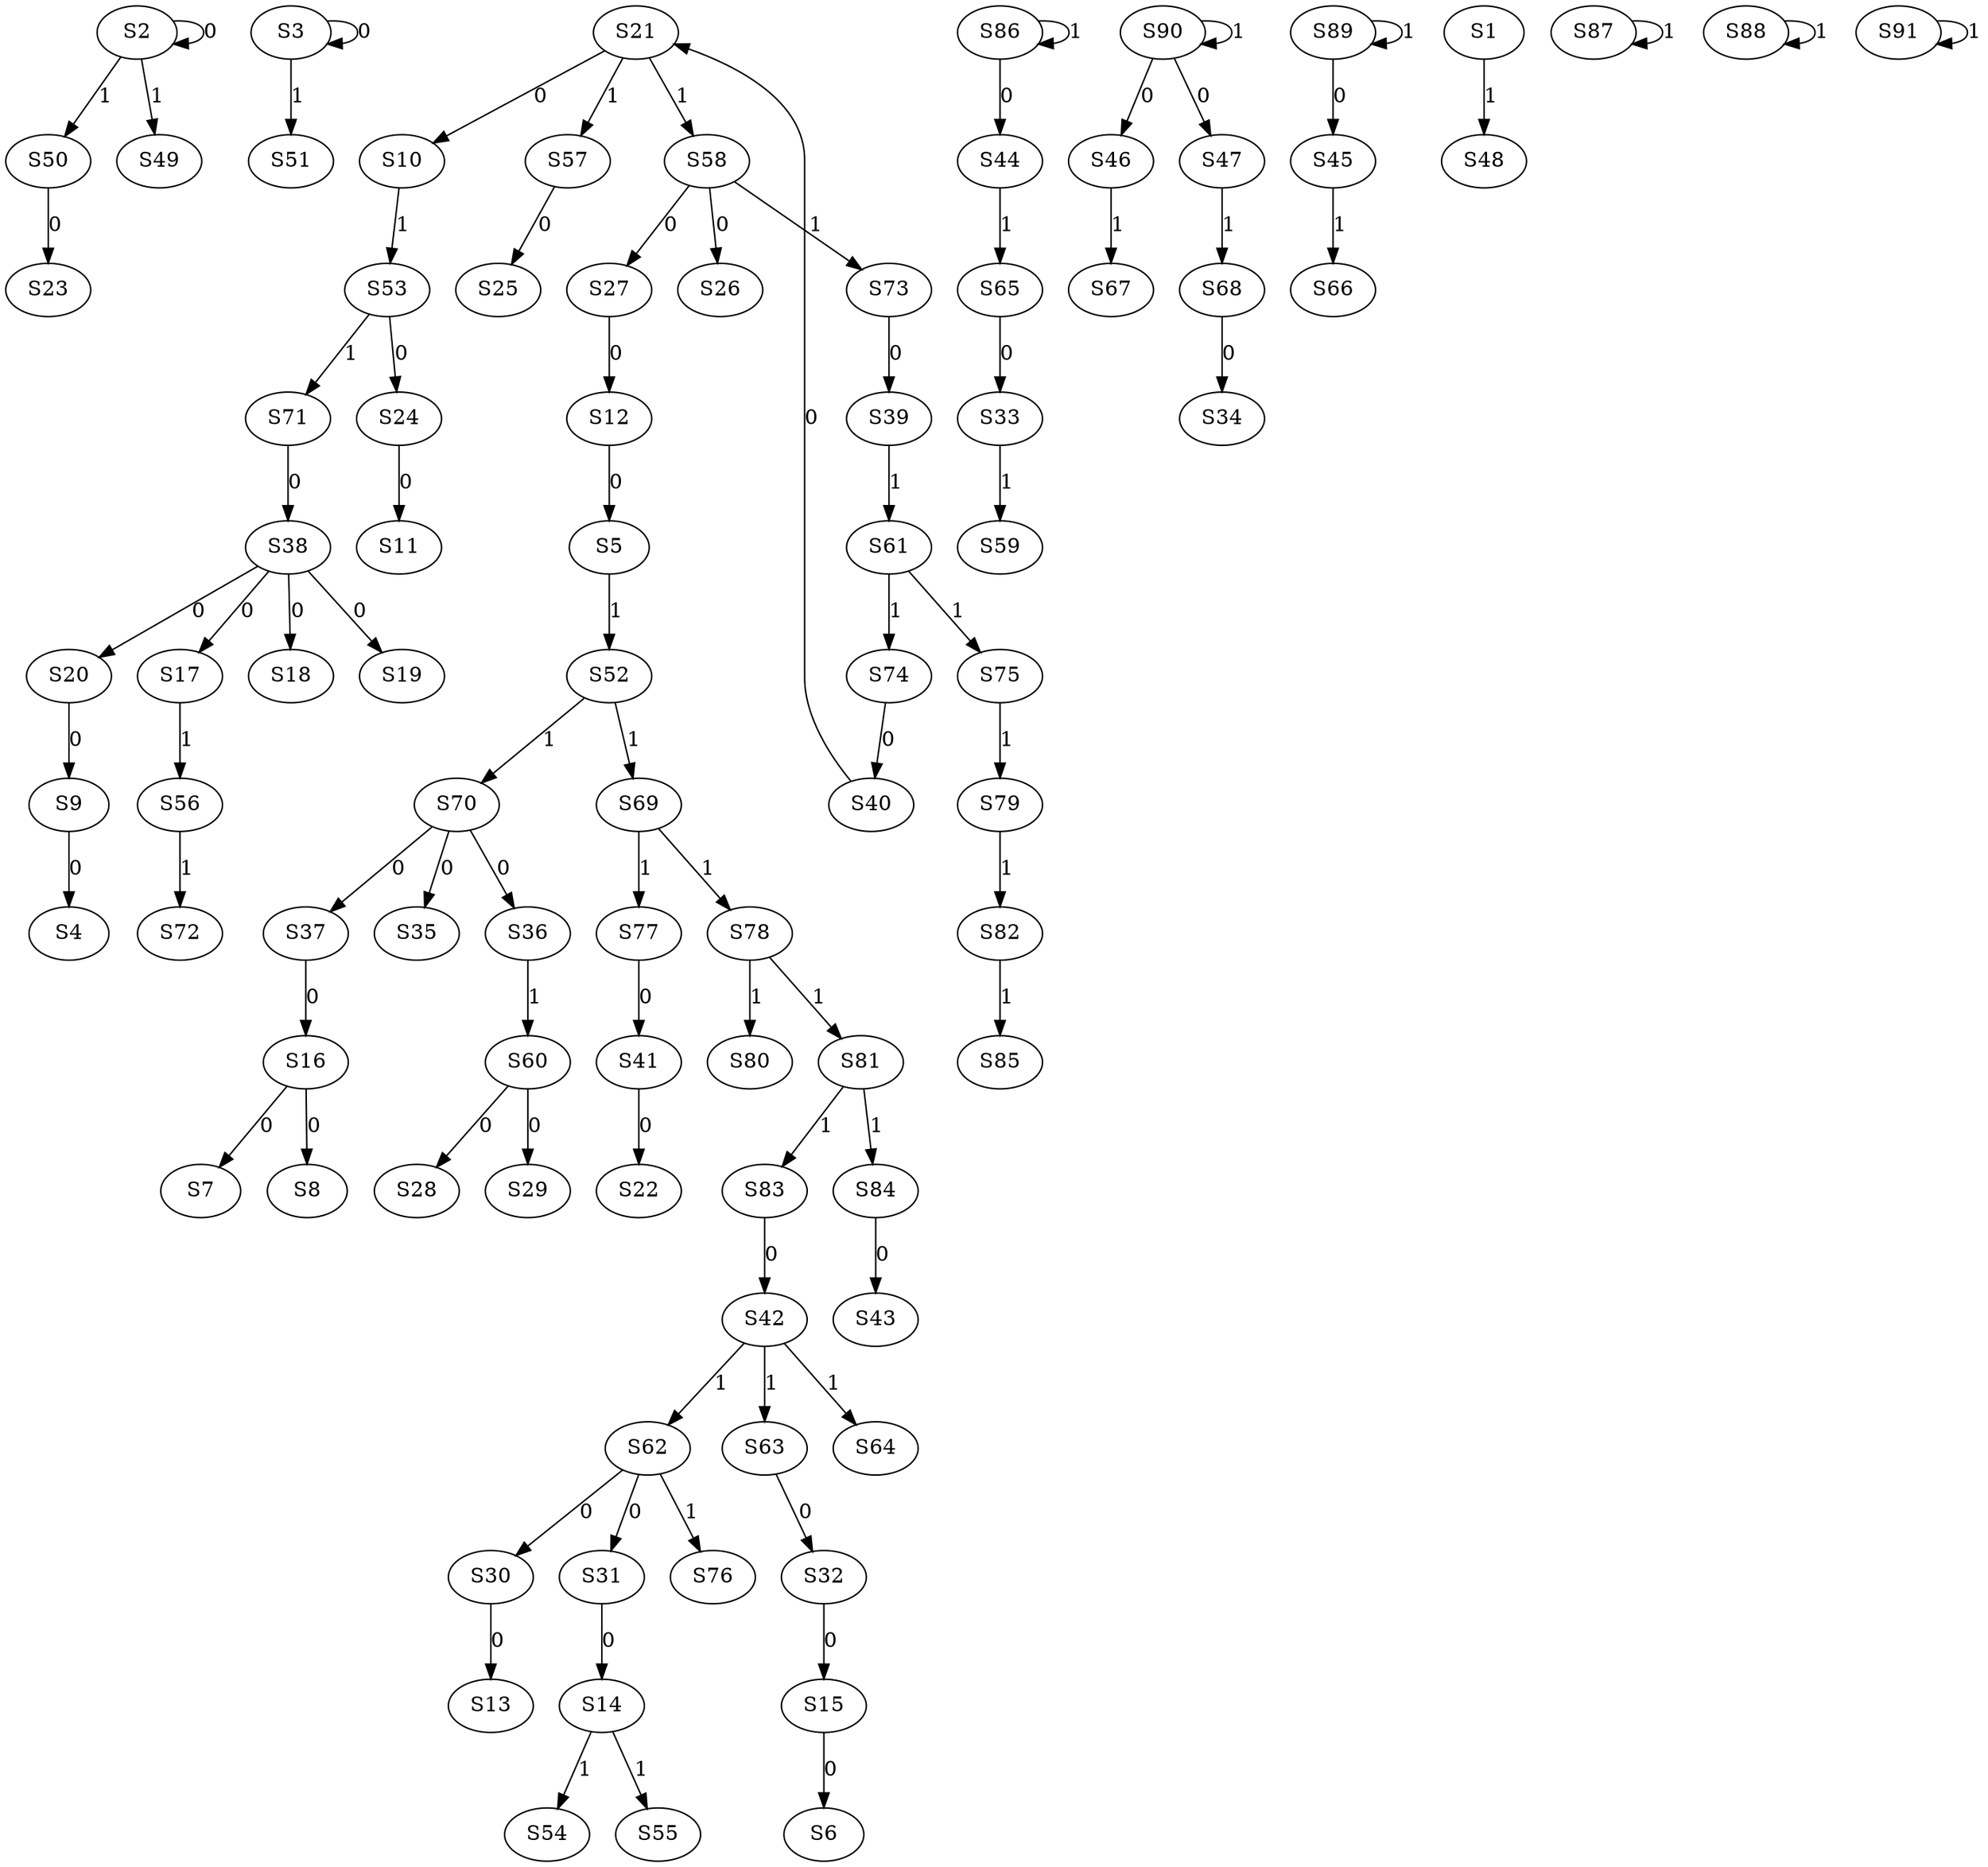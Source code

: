 strict digraph {
	S2 -> S2 [ label = 0 ];
	S3 -> S3 [ label = 0 ];
	S9 -> S4 [ label = 0 ];
	S12 -> S5 [ label = 0 ];
	S15 -> S6 [ label = 0 ];
	S16 -> S7 [ label = 0 ];
	S16 -> S8 [ label = 0 ];
	S20 -> S9 [ label = 0 ];
	S21 -> S10 [ label = 0 ];
	S24 -> S11 [ label = 0 ];
	S27 -> S12 [ label = 0 ];
	S30 -> S13 [ label = 0 ];
	S31 -> S14 [ label = 0 ];
	S32 -> S15 [ label = 0 ];
	S37 -> S16 [ label = 0 ];
	S38 -> S17 [ label = 0 ];
	S38 -> S18 [ label = 0 ];
	S38 -> S19 [ label = 0 ];
	S38 -> S20 [ label = 0 ];
	S40 -> S21 [ label = 0 ];
	S41 -> S22 [ label = 0 ];
	S50 -> S23 [ label = 0 ];
	S53 -> S24 [ label = 0 ];
	S57 -> S25 [ label = 0 ];
	S58 -> S26 [ label = 0 ];
	S58 -> S27 [ label = 0 ];
	S60 -> S28 [ label = 0 ];
	S60 -> S29 [ label = 0 ];
	S62 -> S30 [ label = 0 ];
	S62 -> S31 [ label = 0 ];
	S63 -> S32 [ label = 0 ];
	S65 -> S33 [ label = 0 ];
	S68 -> S34 [ label = 0 ];
	S70 -> S35 [ label = 0 ];
	S70 -> S36 [ label = 0 ];
	S70 -> S37 [ label = 0 ];
	S71 -> S38 [ label = 0 ];
	S73 -> S39 [ label = 0 ];
	S74 -> S40 [ label = 0 ];
	S77 -> S41 [ label = 0 ];
	S83 -> S42 [ label = 0 ];
	S84 -> S43 [ label = 0 ];
	S86 -> S44 [ label = 0 ];
	S89 -> S45 [ label = 0 ];
	S90 -> S46 [ label = 0 ];
	S90 -> S47 [ label = 0 ];
	S1 -> S48 [ label = 1 ];
	S2 -> S49 [ label = 1 ];
	S2 -> S50 [ label = 1 ];
	S3 -> S51 [ label = 1 ];
	S5 -> S52 [ label = 1 ];
	S10 -> S53 [ label = 1 ];
	S14 -> S54 [ label = 1 ];
	S14 -> S55 [ label = 1 ];
	S17 -> S56 [ label = 1 ];
	S21 -> S57 [ label = 1 ];
	S21 -> S58 [ label = 1 ];
	S33 -> S59 [ label = 1 ];
	S36 -> S60 [ label = 1 ];
	S39 -> S61 [ label = 1 ];
	S42 -> S62 [ label = 1 ];
	S42 -> S63 [ label = 1 ];
	S42 -> S64 [ label = 1 ];
	S44 -> S65 [ label = 1 ];
	S45 -> S66 [ label = 1 ];
	S46 -> S67 [ label = 1 ];
	S47 -> S68 [ label = 1 ];
	S52 -> S69 [ label = 1 ];
	S52 -> S70 [ label = 1 ];
	S53 -> S71 [ label = 1 ];
	S56 -> S72 [ label = 1 ];
	S58 -> S73 [ label = 1 ];
	S61 -> S74 [ label = 1 ];
	S61 -> S75 [ label = 1 ];
	S62 -> S76 [ label = 1 ];
	S69 -> S77 [ label = 1 ];
	S69 -> S78 [ label = 1 ];
	S75 -> S79 [ label = 1 ];
	S78 -> S80 [ label = 1 ];
	S78 -> S81 [ label = 1 ];
	S79 -> S82 [ label = 1 ];
	S81 -> S83 [ label = 1 ];
	S81 -> S84 [ label = 1 ];
	S82 -> S85 [ label = 1 ];
	S86 -> S86 [ label = 1 ];
	S87 -> S87 [ label = 1 ];
	S88 -> S88 [ label = 1 ];
	S89 -> S89 [ label = 1 ];
	S90 -> S90 [ label = 1 ];
	S91 -> S91 [ label = 1 ];
}
